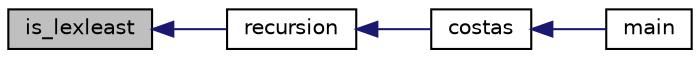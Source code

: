 digraph "is_lexleast"
{
  edge [fontname="Helvetica",fontsize="10",labelfontname="Helvetica",labelfontsize="10"];
  node [fontname="Helvetica",fontsize="10",shape=record];
  rankdir="LR";
  Node15 [label="is_lexleast",height=0.2,width=0.4,color="black", fillcolor="grey75", style="filled", fontcolor="black"];
  Node15 -> Node16 [dir="back",color="midnightblue",fontsize="10",style="solid",fontname="Helvetica"];
  Node16 [label="recursion",height=0.2,width=0.4,color="black", fillcolor="white", style="filled",URL="$d6/d90/costas_8_c.html#a9e6a01ce8b12a78ac13edd94a5c451a1"];
  Node16 -> Node17 [dir="back",color="midnightblue",fontsize="10",style="solid",fontname="Helvetica"];
  Node17 [label="costas",height=0.2,width=0.4,color="black", fillcolor="white", style="filled",URL="$d6/d90/costas_8_c.html#a41b058c10b5e92d11505cd40b1ff6b28"];
  Node17 -> Node18 [dir="back",color="midnightblue",fontsize="10",style="solid",fontname="Helvetica"];
  Node18 [label="main",height=0.2,width=0.4,color="black", fillcolor="white", style="filled",URL="$d6/d90/costas_8_c.html#a3c04138a5bfe5d72780bb7e82a18e627"];
}
